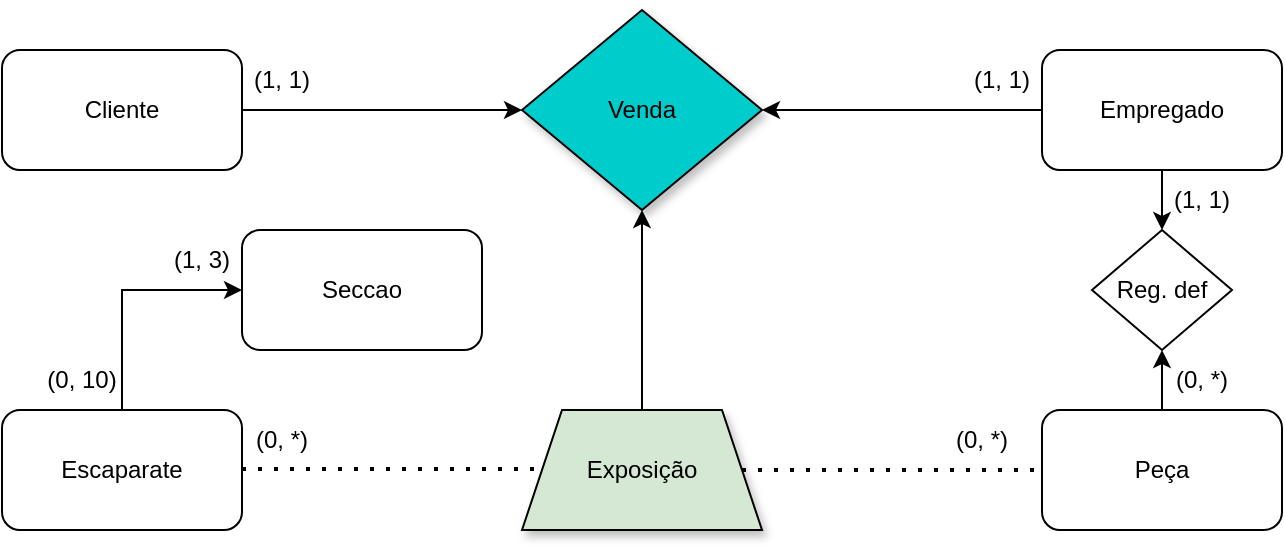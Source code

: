 <mxfile version="21.4.0" type="github">
  <diagram name="Página-1" id="FQ4oKoWQ3YcfksCxjeTG">
    <mxGraphModel dx="1410" dy="650" grid="1" gridSize="10" guides="1" tooltips="1" connect="1" arrows="1" fold="1" page="1" pageScale="1" pageWidth="827" pageHeight="1169" math="0" shadow="0">
      <root>
        <mxCell id="0" />
        <mxCell id="1" parent="0" />
        <mxCell id="3GsLmK44qADDlTHwUjJF-1" value="Venda" style="rhombus;whiteSpace=wrap;html=1;fillColor=#00CCCC;shadow=1;" parent="1" vertex="1">
          <mxGeometry x="370" y="190" width="120" height="100" as="geometry" />
        </mxCell>
        <mxCell id="3GsLmK44qADDlTHwUjJF-16" style="edgeStyle=orthogonalEdgeStyle;rounded=0;orthogonalLoop=1;jettySize=auto;html=1;exitX=1;exitY=0.5;exitDx=0;exitDy=0;entryX=0;entryY=0.5;entryDx=0;entryDy=0;" parent="1" source="3GsLmK44qADDlTHwUjJF-2" target="3GsLmK44qADDlTHwUjJF-1" edge="1">
          <mxGeometry relative="1" as="geometry" />
        </mxCell>
        <mxCell id="3GsLmK44qADDlTHwUjJF-2" value="Cliente" style="rounded=1;whiteSpace=wrap;html=1;" parent="1" vertex="1">
          <mxGeometry x="110" y="210" width="120" height="60" as="geometry" />
        </mxCell>
        <mxCell id="3GsLmK44qADDlTHwUjJF-17" style="edgeStyle=orthogonalEdgeStyle;rounded=0;orthogonalLoop=1;jettySize=auto;html=1;exitX=0;exitY=0.5;exitDx=0;exitDy=0;" parent="1" source="3GsLmK44qADDlTHwUjJF-3" target="3GsLmK44qADDlTHwUjJF-1" edge="1">
          <mxGeometry relative="1" as="geometry" />
        </mxCell>
        <mxCell id="3GsLmK44qADDlTHwUjJF-25" style="edgeStyle=orthogonalEdgeStyle;rounded=0;orthogonalLoop=1;jettySize=auto;html=1;exitX=0.5;exitY=1;exitDx=0;exitDy=0;entryX=0.5;entryY=0;entryDx=0;entryDy=0;" parent="1" source="3GsLmK44qADDlTHwUjJF-3" target="3GsLmK44qADDlTHwUjJF-24" edge="1">
          <mxGeometry relative="1" as="geometry" />
        </mxCell>
        <mxCell id="3GsLmK44qADDlTHwUjJF-3" value="Empregado" style="rounded=1;whiteSpace=wrap;html=1;" parent="1" vertex="1">
          <mxGeometry x="630" y="210" width="120" height="60" as="geometry" />
        </mxCell>
        <mxCell id="3GsLmK44qADDlTHwUjJF-26" style="edgeStyle=orthogonalEdgeStyle;rounded=0;orthogonalLoop=1;jettySize=auto;html=1;exitX=0.5;exitY=0;exitDx=0;exitDy=0;entryX=0.5;entryY=1;entryDx=0;entryDy=0;" parent="1" source="3GsLmK44qADDlTHwUjJF-4" target="3GsLmK44qADDlTHwUjJF-24" edge="1">
          <mxGeometry relative="1" as="geometry" />
        </mxCell>
        <mxCell id="3GsLmK44qADDlTHwUjJF-4" value="Peça" style="rounded=1;whiteSpace=wrap;html=1;" parent="1" vertex="1">
          <mxGeometry x="630" y="390" width="120" height="60" as="geometry" />
        </mxCell>
        <mxCell id="ETGkHPh8bi83s0VYMVdx-2" style="edgeStyle=orthogonalEdgeStyle;rounded=0;orthogonalLoop=1;jettySize=auto;html=1;exitX=0.5;exitY=0;exitDx=0;exitDy=0;entryX=0;entryY=0.5;entryDx=0;entryDy=0;" edge="1" parent="1" source="3GsLmK44qADDlTHwUjJF-5" target="ETGkHPh8bi83s0VYMVdx-1">
          <mxGeometry relative="1" as="geometry" />
        </mxCell>
        <mxCell id="3GsLmK44qADDlTHwUjJF-5" value="Escaparate" style="rounded=1;whiteSpace=wrap;html=1;" parent="1" vertex="1">
          <mxGeometry x="110" y="390" width="120" height="60" as="geometry" />
        </mxCell>
        <mxCell id="3GsLmK44qADDlTHwUjJF-15" style="edgeStyle=orthogonalEdgeStyle;rounded=0;orthogonalLoop=1;jettySize=auto;html=1;exitX=0.5;exitY=0;exitDx=0;exitDy=0;" parent="1" source="3GsLmK44qADDlTHwUjJF-6" target="3GsLmK44qADDlTHwUjJF-1" edge="1">
          <mxGeometry relative="1" as="geometry" />
        </mxCell>
        <mxCell id="3GsLmK44qADDlTHwUjJF-6" value="Exposição" style="shape=trapezoid;perimeter=trapezoidPerimeter;whiteSpace=wrap;html=1;fixedSize=1;fillColor=#D5E8D4;shadow=1;strokeColor=#000000;" parent="1" vertex="1">
          <mxGeometry x="370" y="390" width="120" height="60" as="geometry" />
        </mxCell>
        <mxCell id="3GsLmK44qADDlTHwUjJF-18" value="(0, *)" style="text;html=1;strokeColor=none;fillColor=none;align=center;verticalAlign=middle;whiteSpace=wrap;rounded=0;" parent="1" vertex="1">
          <mxGeometry x="220" y="390" width="60" height="30" as="geometry" />
        </mxCell>
        <mxCell id="3GsLmK44qADDlTHwUjJF-19" value="(0, *)" style="text;html=1;strokeColor=none;fillColor=none;align=center;verticalAlign=middle;whiteSpace=wrap;rounded=0;" parent="1" vertex="1">
          <mxGeometry x="570" y="390" width="60" height="30" as="geometry" />
        </mxCell>
        <mxCell id="3GsLmK44qADDlTHwUjJF-20" value="(0, *)" style="text;html=1;strokeColor=none;fillColor=none;align=center;verticalAlign=middle;whiteSpace=wrap;rounded=0;" parent="1" vertex="1">
          <mxGeometry x="680" y="360" width="60" height="30" as="geometry" />
        </mxCell>
        <mxCell id="3GsLmK44qADDlTHwUjJF-21" value="(1, 1)" style="text;html=1;strokeColor=none;fillColor=none;align=center;verticalAlign=middle;whiteSpace=wrap;rounded=0;" parent="1" vertex="1">
          <mxGeometry x="680" y="270" width="60" height="30" as="geometry" />
        </mxCell>
        <mxCell id="3GsLmK44qADDlTHwUjJF-22" value="(1, 1)" style="text;html=1;strokeColor=none;fillColor=none;align=center;verticalAlign=middle;whiteSpace=wrap;rounded=0;" parent="1" vertex="1">
          <mxGeometry x="220" y="210" width="60" height="30" as="geometry" />
        </mxCell>
        <mxCell id="3GsLmK44qADDlTHwUjJF-23" value="(1, 1)" style="text;html=1;strokeColor=none;fillColor=none;align=center;verticalAlign=middle;whiteSpace=wrap;rounded=0;" parent="1" vertex="1">
          <mxGeometry x="580" y="210" width="60" height="30" as="geometry" />
        </mxCell>
        <mxCell id="3GsLmK44qADDlTHwUjJF-24" value="Reg. def" style="rhombus;whiteSpace=wrap;html=1;" parent="1" vertex="1">
          <mxGeometry x="655" y="300" width="70" height="60" as="geometry" />
        </mxCell>
        <mxCell id="3GsLmK44qADDlTHwUjJF-27" value="" style="endArrow=none;dashed=1;html=1;dashPattern=1 3;strokeWidth=2;rounded=0;entryX=0;entryY=0.5;entryDx=0;entryDy=0;exitX=1;exitY=0.5;exitDx=0;exitDy=0;" parent="1" source="3GsLmK44qADDlTHwUjJF-6" target="3GsLmK44qADDlTHwUjJF-4" edge="1">
          <mxGeometry width="50" height="50" relative="1" as="geometry">
            <mxPoint x="390" y="360" as="sourcePoint" />
            <mxPoint x="440" y="310" as="targetPoint" />
          </mxGeometry>
        </mxCell>
        <mxCell id="3GsLmK44qADDlTHwUjJF-28" value="" style="endArrow=none;dashed=1;html=1;dashPattern=1 3;strokeWidth=2;rounded=0;entryX=0;entryY=0.5;entryDx=0;entryDy=0;exitX=1;exitY=0.5;exitDx=0;exitDy=0;" parent="1" edge="1">
          <mxGeometry width="50" height="50" relative="1" as="geometry">
            <mxPoint x="230" y="419.5" as="sourcePoint" />
            <mxPoint x="380" y="419.5" as="targetPoint" />
          </mxGeometry>
        </mxCell>
        <mxCell id="ETGkHPh8bi83s0VYMVdx-1" value="Seccao" style="rounded=1;whiteSpace=wrap;html=1;" vertex="1" parent="1">
          <mxGeometry x="230" y="300" width="120" height="60" as="geometry" />
        </mxCell>
        <mxCell id="ETGkHPh8bi83s0VYMVdx-4" value="(0, 10)" style="text;html=1;strokeColor=none;fillColor=none;align=center;verticalAlign=middle;whiteSpace=wrap;rounded=0;" vertex="1" parent="1">
          <mxGeometry x="120" y="360" width="60" height="30" as="geometry" />
        </mxCell>
        <mxCell id="ETGkHPh8bi83s0VYMVdx-5" value="(1, 3)" style="text;html=1;strokeColor=none;fillColor=none;align=center;verticalAlign=middle;whiteSpace=wrap;rounded=0;" vertex="1" parent="1">
          <mxGeometry x="180" y="300" width="60" height="30" as="geometry" />
        </mxCell>
      </root>
    </mxGraphModel>
  </diagram>
</mxfile>

